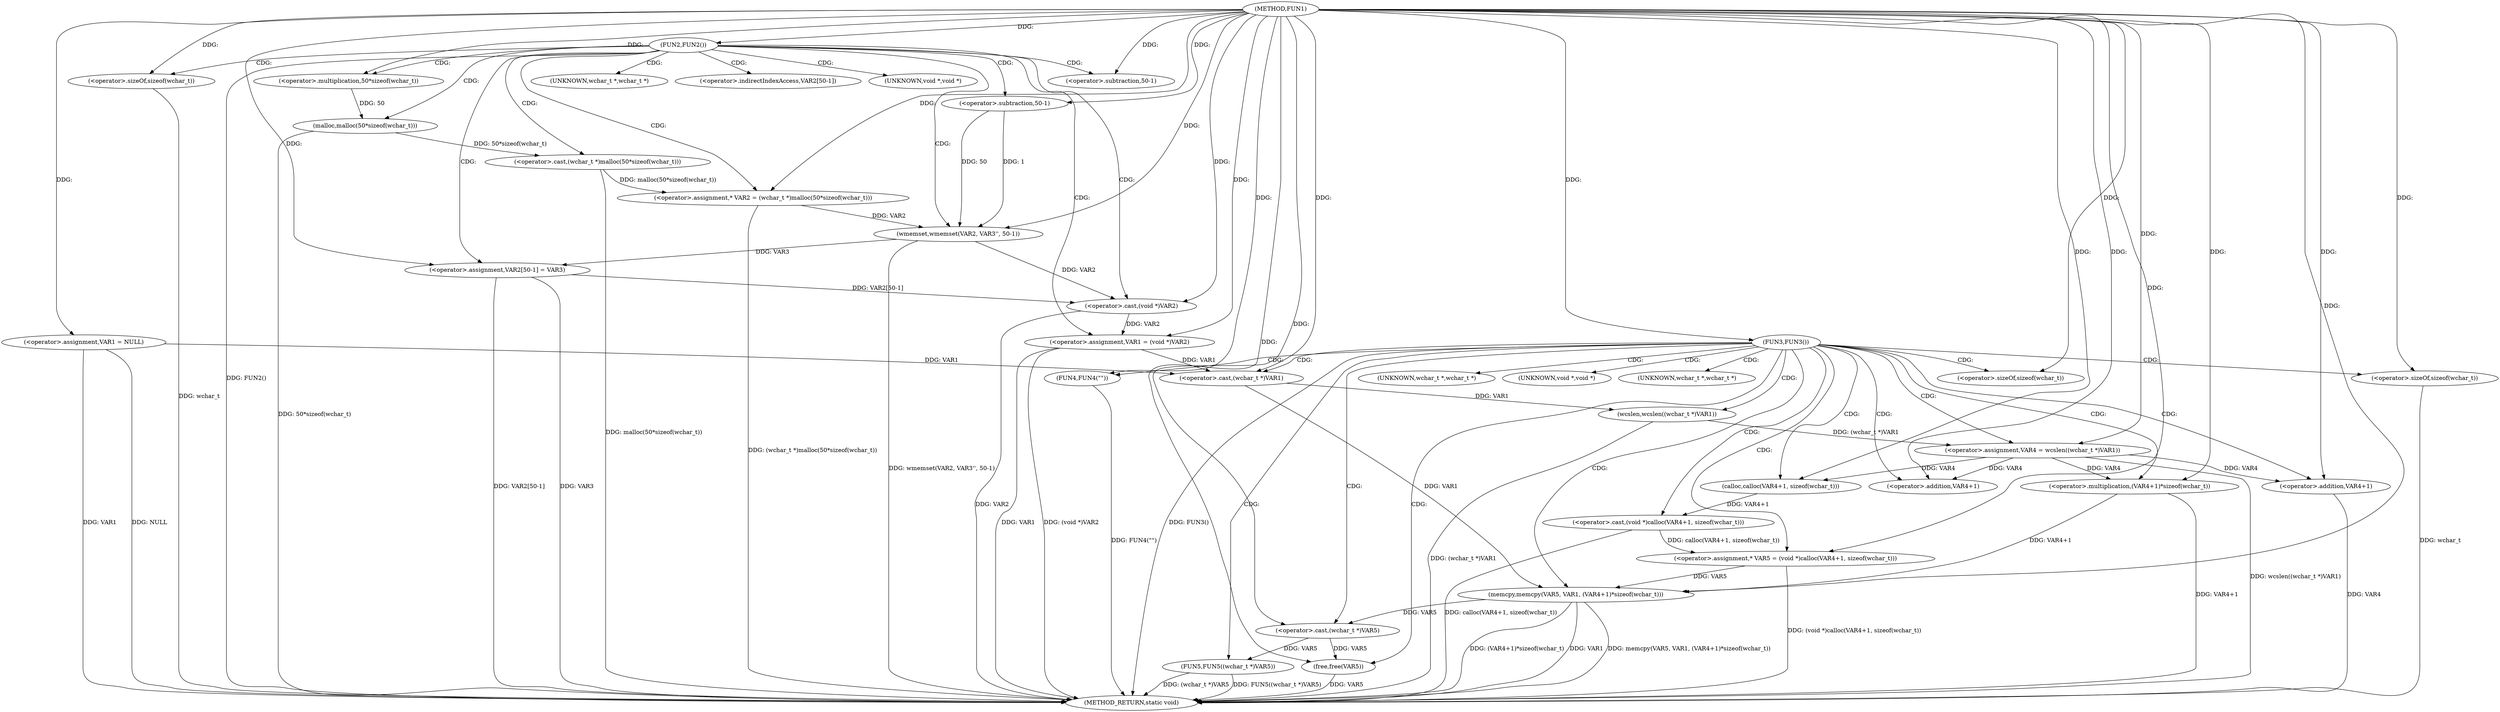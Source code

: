 digraph FUN1 {  
"1000100" [label = "(METHOD,FUN1)" ]
"1000179" [label = "(METHOD_RETURN,static void)" ]
"1000103" [label = "(<operator>.assignment,VAR1 = NULL)" ]
"1000107" [label = "(FUN2,FUN2())" ]
"1000111" [label = "(<operator>.assignment,* VAR2 = (wchar_t *)malloc(50*sizeof(wchar_t)))" ]
"1000113" [label = "(<operator>.cast,(wchar_t *)malloc(50*sizeof(wchar_t)))" ]
"1000115" [label = "(malloc,malloc(50*sizeof(wchar_t)))" ]
"1000116" [label = "(<operator>.multiplication,50*sizeof(wchar_t))" ]
"1000118" [label = "(<operator>.sizeOf,sizeof(wchar_t))" ]
"1000120" [label = "(wmemset,wmemset(VAR2, VAR3'', 50-1))" ]
"1000123" [label = "(<operator>.subtraction,50-1)" ]
"1000126" [label = "(<operator>.assignment,VAR2[50-1] = VAR3)" ]
"1000129" [label = "(<operator>.subtraction,50-1)" ]
"1000133" [label = "(<operator>.assignment,VAR1 = (void *)VAR2)" ]
"1000135" [label = "(<operator>.cast,(void *)VAR2)" ]
"1000139" [label = "(FUN3,FUN3())" ]
"1000141" [label = "(FUN4,FUN4(\"\"))" ]
"1000147" [label = "(<operator>.assignment,VAR4 = wcslen((wchar_t *)VAR1))" ]
"1000149" [label = "(wcslen,wcslen((wchar_t *)VAR1))" ]
"1000150" [label = "(<operator>.cast,(wchar_t *)VAR1)" ]
"1000154" [label = "(<operator>.assignment,* VAR5 = (void *)calloc(VAR4+1, sizeof(wchar_t)))" ]
"1000156" [label = "(<operator>.cast,(void *)calloc(VAR4+1, sizeof(wchar_t)))" ]
"1000158" [label = "(calloc,calloc(VAR4+1, sizeof(wchar_t)))" ]
"1000159" [label = "(<operator>.addition,VAR4+1)" ]
"1000162" [label = "(<operator>.sizeOf,sizeof(wchar_t))" ]
"1000164" [label = "(memcpy,memcpy(VAR5, VAR1, (VAR4+1)*sizeof(wchar_t)))" ]
"1000167" [label = "(<operator>.multiplication,(VAR4+1)*sizeof(wchar_t))" ]
"1000168" [label = "(<operator>.addition,VAR4+1)" ]
"1000171" [label = "(<operator>.sizeOf,sizeof(wchar_t))" ]
"1000173" [label = "(FUN5,FUN5((wchar_t *)VAR5))" ]
"1000174" [label = "(<operator>.cast,(wchar_t *)VAR5)" ]
"1000177" [label = "(free,free(VAR5))" ]
"1000114" [label = "(UNKNOWN,wchar_t *,wchar_t *)" ]
"1000127" [label = "(<operator>.indirectIndexAccess,VAR2[50-1])" ]
"1000136" [label = "(UNKNOWN,void *,void *)" ]
"1000151" [label = "(UNKNOWN,wchar_t *,wchar_t *)" ]
"1000157" [label = "(UNKNOWN,void *,void *)" ]
"1000175" [label = "(UNKNOWN,wchar_t *,wchar_t *)" ]
  "1000177" -> "1000179"  [ label = "DDG: VAR5"] 
  "1000171" -> "1000179"  [ label = "DDG: wchar_t"] 
  "1000107" -> "1000179"  [ label = "DDG: FUN2()"] 
  "1000168" -> "1000179"  [ label = "DDG: VAR4"] 
  "1000103" -> "1000179"  [ label = "DDG: VAR1"] 
  "1000103" -> "1000179"  [ label = "DDG: NULL"] 
  "1000164" -> "1000179"  [ label = "DDG: VAR1"] 
  "1000113" -> "1000179"  [ label = "DDG: malloc(50*sizeof(wchar_t))"] 
  "1000147" -> "1000179"  [ label = "DDG: wcslen((wchar_t *)VAR1)"] 
  "1000126" -> "1000179"  [ label = "DDG: VAR2[50-1]"] 
  "1000154" -> "1000179"  [ label = "DDG: (void *)calloc(VAR4+1, sizeof(wchar_t))"] 
  "1000118" -> "1000179"  [ label = "DDG: wchar_t"] 
  "1000167" -> "1000179"  [ label = "DDG: VAR4+1"] 
  "1000164" -> "1000179"  [ label = "DDG: memcpy(VAR5, VAR1, (VAR4+1)*sizeof(wchar_t))"] 
  "1000126" -> "1000179"  [ label = "DDG: VAR3"] 
  "1000141" -> "1000179"  [ label = "DDG: FUN4(\"\")"] 
  "1000139" -> "1000179"  [ label = "DDG: FUN3()"] 
  "1000164" -> "1000179"  [ label = "DDG: (VAR4+1)*sizeof(wchar_t)"] 
  "1000133" -> "1000179"  [ label = "DDG: VAR1"] 
  "1000156" -> "1000179"  [ label = "DDG: calloc(VAR4+1, sizeof(wchar_t))"] 
  "1000133" -> "1000179"  [ label = "DDG: (void *)VAR2"] 
  "1000111" -> "1000179"  [ label = "DDG: (wchar_t *)malloc(50*sizeof(wchar_t))"] 
  "1000120" -> "1000179"  [ label = "DDG: wmemset(VAR2, VAR3'', 50-1)"] 
  "1000173" -> "1000179"  [ label = "DDG: FUN5((wchar_t *)VAR5)"] 
  "1000149" -> "1000179"  [ label = "DDG: (wchar_t *)VAR1"] 
  "1000115" -> "1000179"  [ label = "DDG: 50*sizeof(wchar_t)"] 
  "1000173" -> "1000179"  [ label = "DDG: (wchar_t *)VAR5"] 
  "1000135" -> "1000179"  [ label = "DDG: VAR2"] 
  "1000100" -> "1000103"  [ label = "DDG: "] 
  "1000100" -> "1000107"  [ label = "DDG: "] 
  "1000113" -> "1000111"  [ label = "DDG: malloc(50*sizeof(wchar_t))"] 
  "1000100" -> "1000111"  [ label = "DDG: "] 
  "1000115" -> "1000113"  [ label = "DDG: 50*sizeof(wchar_t)"] 
  "1000116" -> "1000115"  [ label = "DDG: 50"] 
  "1000100" -> "1000116"  [ label = "DDG: "] 
  "1000100" -> "1000118"  [ label = "DDG: "] 
  "1000111" -> "1000120"  [ label = "DDG: VAR2"] 
  "1000100" -> "1000120"  [ label = "DDG: "] 
  "1000123" -> "1000120"  [ label = "DDG: 50"] 
  "1000123" -> "1000120"  [ label = "DDG: 1"] 
  "1000100" -> "1000123"  [ label = "DDG: "] 
  "1000120" -> "1000126"  [ label = "DDG: VAR3"] 
  "1000100" -> "1000126"  [ label = "DDG: "] 
  "1000100" -> "1000129"  [ label = "DDG: "] 
  "1000135" -> "1000133"  [ label = "DDG: VAR2"] 
  "1000100" -> "1000133"  [ label = "DDG: "] 
  "1000120" -> "1000135"  [ label = "DDG: VAR2"] 
  "1000126" -> "1000135"  [ label = "DDG: VAR2[50-1]"] 
  "1000100" -> "1000135"  [ label = "DDG: "] 
  "1000100" -> "1000139"  [ label = "DDG: "] 
  "1000100" -> "1000141"  [ label = "DDG: "] 
  "1000149" -> "1000147"  [ label = "DDG: (wchar_t *)VAR1"] 
  "1000100" -> "1000147"  [ label = "DDG: "] 
  "1000150" -> "1000149"  [ label = "DDG: VAR1"] 
  "1000103" -> "1000150"  [ label = "DDG: VAR1"] 
  "1000133" -> "1000150"  [ label = "DDG: VAR1"] 
  "1000100" -> "1000150"  [ label = "DDG: "] 
  "1000156" -> "1000154"  [ label = "DDG: calloc(VAR4+1, sizeof(wchar_t))"] 
  "1000100" -> "1000154"  [ label = "DDG: "] 
  "1000158" -> "1000156"  [ label = "DDG: VAR4+1"] 
  "1000147" -> "1000158"  [ label = "DDG: VAR4"] 
  "1000100" -> "1000158"  [ label = "DDG: "] 
  "1000147" -> "1000159"  [ label = "DDG: VAR4"] 
  "1000100" -> "1000159"  [ label = "DDG: "] 
  "1000100" -> "1000162"  [ label = "DDG: "] 
  "1000154" -> "1000164"  [ label = "DDG: VAR5"] 
  "1000100" -> "1000164"  [ label = "DDG: "] 
  "1000150" -> "1000164"  [ label = "DDG: VAR1"] 
  "1000167" -> "1000164"  [ label = "DDG: VAR4+1"] 
  "1000100" -> "1000167"  [ label = "DDG: "] 
  "1000147" -> "1000167"  [ label = "DDG: VAR4"] 
  "1000100" -> "1000168"  [ label = "DDG: "] 
  "1000147" -> "1000168"  [ label = "DDG: VAR4"] 
  "1000100" -> "1000171"  [ label = "DDG: "] 
  "1000174" -> "1000173"  [ label = "DDG: VAR5"] 
  "1000164" -> "1000174"  [ label = "DDG: VAR5"] 
  "1000100" -> "1000174"  [ label = "DDG: "] 
  "1000174" -> "1000177"  [ label = "DDG: VAR5"] 
  "1000100" -> "1000177"  [ label = "DDG: "] 
  "1000107" -> "1000127"  [ label = "CDG: "] 
  "1000107" -> "1000135"  [ label = "CDG: "] 
  "1000107" -> "1000114"  [ label = "CDG: "] 
  "1000107" -> "1000133"  [ label = "CDG: "] 
  "1000107" -> "1000136"  [ label = "CDG: "] 
  "1000107" -> "1000118"  [ label = "CDG: "] 
  "1000107" -> "1000116"  [ label = "CDG: "] 
  "1000107" -> "1000120"  [ label = "CDG: "] 
  "1000107" -> "1000113"  [ label = "CDG: "] 
  "1000107" -> "1000111"  [ label = "CDG: "] 
  "1000107" -> "1000126"  [ label = "CDG: "] 
  "1000107" -> "1000129"  [ label = "CDG: "] 
  "1000107" -> "1000123"  [ label = "CDG: "] 
  "1000107" -> "1000115"  [ label = "CDG: "] 
  "1000139" -> "1000164"  [ label = "CDG: "] 
  "1000139" -> "1000174"  [ label = "CDG: "] 
  "1000139" -> "1000156"  [ label = "CDG: "] 
  "1000139" -> "1000141"  [ label = "CDG: "] 
  "1000139" -> "1000150"  [ label = "CDG: "] 
  "1000139" -> "1000157"  [ label = "CDG: "] 
  "1000139" -> "1000149"  [ label = "CDG: "] 
  "1000139" -> "1000168"  [ label = "CDG: "] 
  "1000139" -> "1000159"  [ label = "CDG: "] 
  "1000139" -> "1000167"  [ label = "CDG: "] 
  "1000139" -> "1000173"  [ label = "CDG: "] 
  "1000139" -> "1000158"  [ label = "CDG: "] 
  "1000139" -> "1000175"  [ label = "CDG: "] 
  "1000139" -> "1000154"  [ label = "CDG: "] 
  "1000139" -> "1000147"  [ label = "CDG: "] 
  "1000139" -> "1000151"  [ label = "CDG: "] 
  "1000139" -> "1000171"  [ label = "CDG: "] 
  "1000139" -> "1000177"  [ label = "CDG: "] 
  "1000139" -> "1000162"  [ label = "CDG: "] 
}

